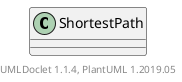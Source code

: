 @startuml

    class ShortestPath [[ShortestPath.html]] {
    }


    center footer UMLDoclet 1.1.4, PlantUML 1.2019.05
@enduml
